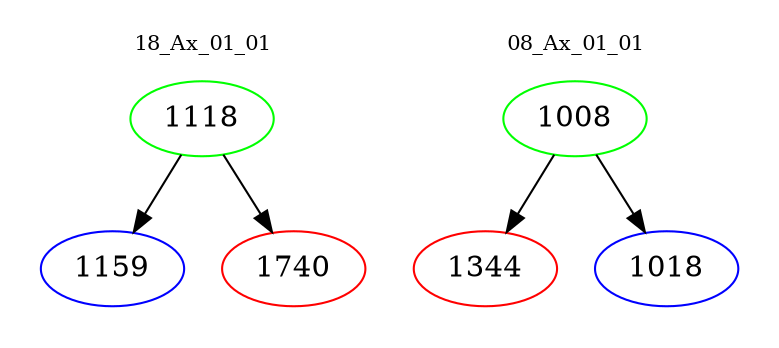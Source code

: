 digraph{
subgraph cluster_0 {
color = white
label = "18_Ax_01_01";
fontsize=10;
T0_1118 [label="1118", color="green"]
T0_1118 -> T0_1159 [color="black"]
T0_1159 [label="1159", color="blue"]
T0_1118 -> T0_1740 [color="black"]
T0_1740 [label="1740", color="red"]
}
subgraph cluster_1 {
color = white
label = "08_Ax_01_01";
fontsize=10;
T1_1008 [label="1008", color="green"]
T1_1008 -> T1_1344 [color="black"]
T1_1344 [label="1344", color="red"]
T1_1008 -> T1_1018 [color="black"]
T1_1018 [label="1018", color="blue"]
}
}
